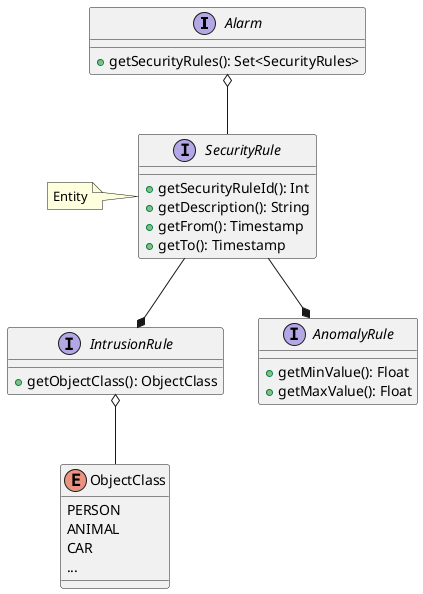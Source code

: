 @startuml

interface Alarm {
  + getSecurityRules(): Set<SecurityRules>
}

interface SecurityRule {
  + getSecurityRuleId(): Int
  + getDescription(): String
  + getFrom(): Timestamp
  + getTo(): Timestamp
}

interface IntrusionRule {
  + getObjectClass(): ObjectClass
}

interface AnomalyRule {
  + getMinValue(): Float
  + getMaxValue(): Float
}

enum ObjectClass {
  PERSON
  ANIMAL
  CAR
  ...
}

note left of SecurityRule: Entity

SecurityRule --* AnomalyRule

SecurityRule --* IntrusionRule

Alarm o-- SecurityRule

IntrusionRule o-- ObjectClass

@enduml
